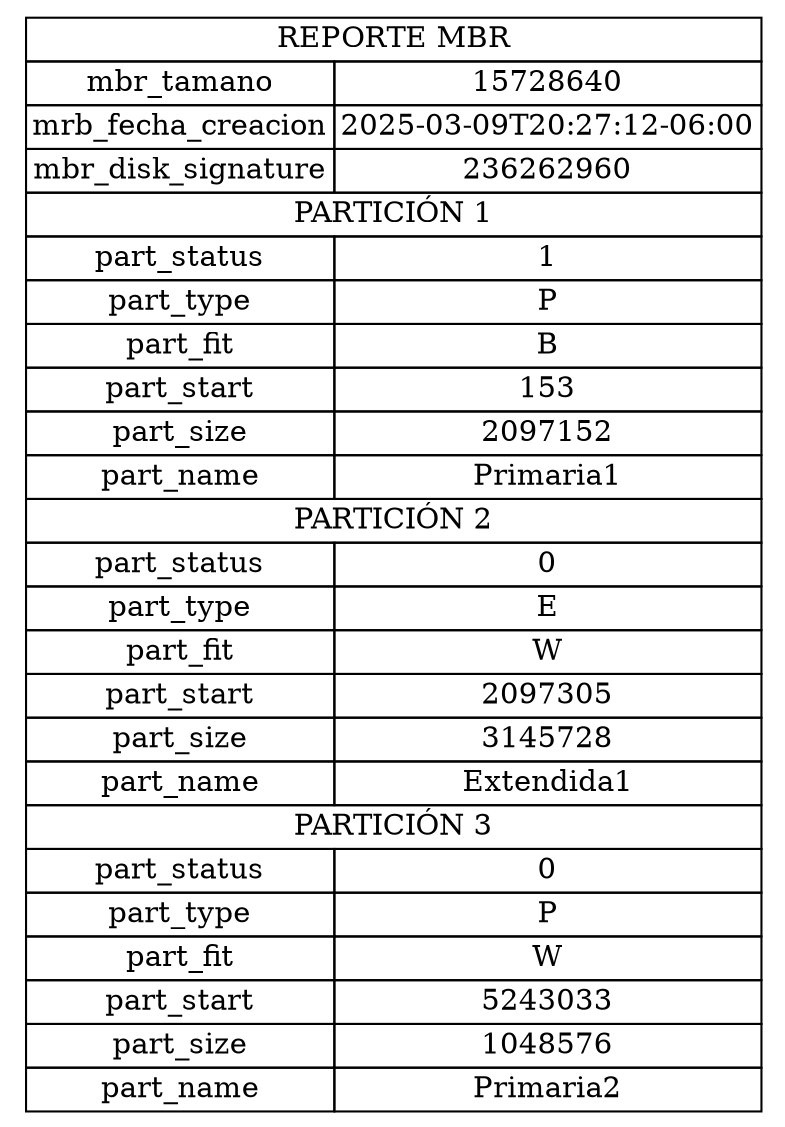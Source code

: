 digraph G {
  node [shape=plaintext]
  tbl [label=<<TABLE BORDER="0" CELLBORDER="1" CELLSPACING="0">
    <TR><TD COLSPAN="2">REPORTE MBR</TD></TR>
    <TR><TD>mbr_tamano</TD><TD>15728640</TD></TR>
    <TR><TD>mrb_fecha_creacion</TD><TD>2025-03-09T20:27:12-06:00</TD></TR>
    <TR><TD>mbr_disk_signature</TD><TD>236262960</TD></TR>
    <TR><TD COLSPAN="2">PARTICIÓN 1</TD></TR>
    <TR><TD>part_status</TD><TD>1</TD></TR>
    <TR><TD>part_type</TD><TD>P</TD></TR>
    <TR><TD>part_fit</TD><TD>B</TD></TR>
    <TR><TD>part_start</TD><TD>153</TD></TR>
    <TR><TD>part_size</TD><TD>2097152</TD></TR>
    <TR><TD>part_name</TD><TD>Primaria1</TD></TR>
    <TR><TD COLSPAN="2">PARTICIÓN 2</TD></TR>
    <TR><TD>part_status</TD><TD>0</TD></TR>
    <TR><TD>part_type</TD><TD>E</TD></TR>
    <TR><TD>part_fit</TD><TD>W</TD></TR>
    <TR><TD>part_start</TD><TD>2097305</TD></TR>
    <TR><TD>part_size</TD><TD>3145728</TD></TR>
    <TR><TD>part_name</TD><TD>Extendida1</TD></TR>
    <TR><TD COLSPAN="2">PARTICIÓN 3</TD></TR>
    <TR><TD>part_status</TD><TD>0</TD></TR>
    <TR><TD>part_type</TD><TD>P</TD></TR>
    <TR><TD>part_fit</TD><TD>W</TD></TR>
    <TR><TD>part_start</TD><TD>5243033</TD></TR>
    <TR><TD>part_size</TD><TD>1048576</TD></TR>
    <TR><TD>part_name</TD><TD>Primaria2</TD></TR>
  </TABLE>>];
}
